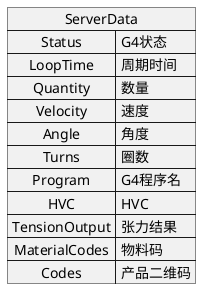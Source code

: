 @startuml
map ServerData {
    Status=>G4状态
    LoopTime=>周期时间
    Quantity=>数量
    Velocity=>速度
    Angle=>角度
    Turns=>圈数
    Program=>G4程序名
    HVC=>HVC
    TensionOutput=>张力结果
    MaterialCodes=>物料码
    Codes=>产品二维码
}
@enduml